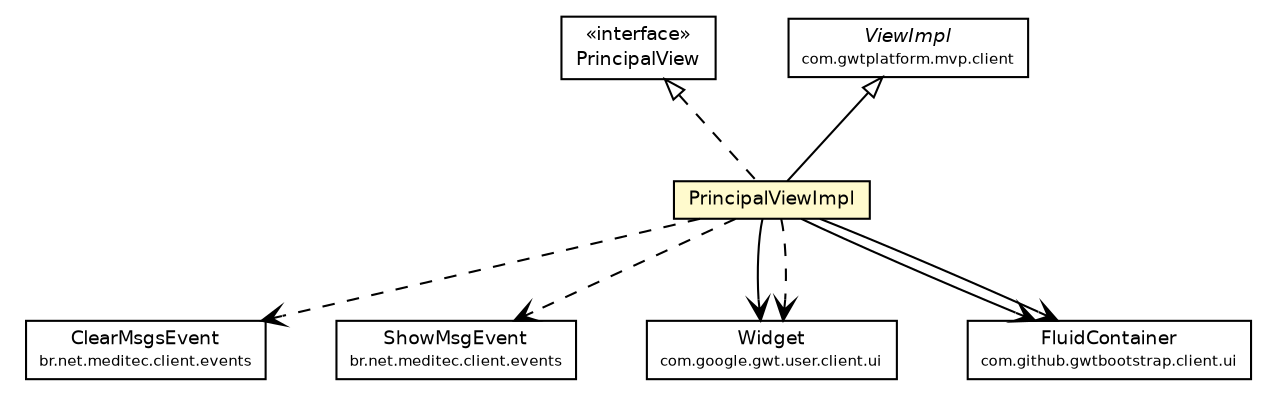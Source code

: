 #!/usr/local/bin/dot
#
# Class diagram 
# Generated by UmlGraph version 4.6 (http://www.spinellis.gr/sw/umlgraph)
#

digraph G {
	edge [fontname="Helvetica",fontsize=10,labelfontname="Helvetica",labelfontsize=10];
	node [fontname="Helvetica",fontsize=10,shape=plaintext];
	// br.net.meditec.client.events.ClearMsgsEvent
	c4680 [label=<<table border="0" cellborder="1" cellspacing="0" cellpadding="2" port="p" href="../../events/ClearMsgsEvent.html">
		<tr><td><table border="0" cellspacing="0" cellpadding="1">
			<tr><td> ClearMsgsEvent </td></tr>
			<tr><td><font point-size="7.0"> br.net.meditec.client.events </font></td></tr>
		</table></td></tr>
		</table>>, fontname="Helvetica", fontcolor="black", fontsize=9.0];
	// br.net.meditec.client.events.ShowMsgEvent
	c4694 [label=<<table border="0" cellborder="1" cellspacing="0" cellpadding="2" port="p" href="../../events/ShowMsgEvent.html">
		<tr><td><table border="0" cellspacing="0" cellpadding="1">
			<tr><td> ShowMsgEvent </td></tr>
			<tr><td><font point-size="7.0"> br.net.meditec.client.events </font></td></tr>
		</table></td></tr>
		</table>>, fontname="Helvetica", fontcolor="black", fontsize=9.0];
	// br.net.meditec.client.telas.principal.PrincipalViewImpl
	c4706 [label=<<table border="0" cellborder="1" cellspacing="0" cellpadding="2" port="p" bgcolor="lemonChiffon" href="./PrincipalViewImpl.html">
		<tr><td><table border="0" cellspacing="0" cellpadding="1">
			<tr><td> PrincipalViewImpl </td></tr>
		</table></td></tr>
		</table>>, fontname="Helvetica", fontcolor="black", fontsize=9.0];
	// br.net.meditec.client.telas.principal.PrincipalPresenter.PrincipalView
	c4709 [label=<<table border="0" cellborder="1" cellspacing="0" cellpadding="2" port="p" href="./PrincipalPresenter.PrincipalView.html">
		<tr><td><table border="0" cellspacing="0" cellpadding="1">
			<tr><td> &laquo;interface&raquo; </td></tr>
			<tr><td> PrincipalView </td></tr>
		</table></td></tr>
		</table>>, fontname="Helvetica", fontcolor="black", fontsize=9.0];
	//br.net.meditec.client.telas.principal.PrincipalViewImpl extends com.gwtplatform.mvp.client.ViewImpl
	c4735:p -> c4706:p [dir=back,arrowtail=empty];
	//br.net.meditec.client.telas.principal.PrincipalViewImpl implements br.net.meditec.client.telas.principal.PrincipalPresenter.PrincipalView
	c4709:p -> c4706:p [dir=back,arrowtail=empty,style=dashed];
	// br.net.meditec.client.telas.principal.PrincipalViewImpl NAVASSOC com.google.gwt.user.client.ui.Widget
	c4706:p -> c4736:p [taillabel="", label="", headlabel="", fontname="Helvetica", fontcolor="black", fontsize=10.0, color="black", arrowhead=open];
	// br.net.meditec.client.telas.principal.PrincipalViewImpl NAVASSOC com.github.gwtbootstrap.client.ui.FluidContainer
	c4706:p -> c4737:p [taillabel="", label="", headlabel="", fontname="Helvetica", fontcolor="black", fontsize=10.0, color="black", arrowhead=open];
	// br.net.meditec.client.telas.principal.PrincipalViewImpl NAVASSOC com.github.gwtbootstrap.client.ui.FluidContainer
	c4706:p -> c4737:p [taillabel="", label="", headlabel="", fontname="Helvetica", fontcolor="black", fontsize=10.0, color="black", arrowhead=open];
	// br.net.meditec.client.telas.principal.PrincipalViewImpl DEPEND br.net.meditec.client.events.ClearMsgsEvent
	c4706:p -> c4680:p [taillabel="", label="", headlabel="", fontname="Helvetica", fontcolor="black", fontsize=10.0, color="black", arrowhead=open, style=dashed];
	// br.net.meditec.client.telas.principal.PrincipalViewImpl DEPEND com.google.gwt.user.client.ui.Widget
	c4706:p -> c4736:p [taillabel="", label="", headlabel="", fontname="Helvetica", fontcolor="black", fontsize=10.0, color="black", arrowhead=open, style=dashed];
	// br.net.meditec.client.telas.principal.PrincipalViewImpl DEPEND br.net.meditec.client.events.ShowMsgEvent
	c4706:p -> c4694:p [taillabel="", label="", headlabel="", fontname="Helvetica", fontcolor="black", fontsize=10.0, color="black", arrowhead=open, style=dashed];
	// com.google.gwt.user.client.ui.Widget
	c4736 [label=<<table border="0" cellborder="1" cellspacing="0" cellpadding="2" port="p" href="http://java.sun.com/j2se/1.4.2/docs/api/com/google/gwt/user/client/ui/Widget.html">
		<tr><td><table border="0" cellspacing="0" cellpadding="1">
			<tr><td> Widget </td></tr>
			<tr><td><font point-size="7.0"> com.google.gwt.user.client.ui </font></td></tr>
		</table></td></tr>
		</table>>, fontname="Helvetica", fontcolor="black", fontsize=9.0];
	// com.gwtplatform.mvp.client.ViewImpl
	c4735 [label=<<table border="0" cellborder="1" cellspacing="0" cellpadding="2" port="p" href="http://java.sun.com/j2se/1.4.2/docs/api/com/gwtplatform/mvp/client/ViewImpl.html">
		<tr><td><table border="0" cellspacing="0" cellpadding="1">
			<tr><td><font face="Helvetica-Oblique"> ViewImpl </font></td></tr>
			<tr><td><font point-size="7.0"> com.gwtplatform.mvp.client </font></td></tr>
		</table></td></tr>
		</table>>, fontname="Helvetica", fontcolor="black", fontsize=9.0];
	// com.github.gwtbootstrap.client.ui.FluidContainer
	c4737 [label=<<table border="0" cellborder="1" cellspacing="0" cellpadding="2" port="p" href="http://java.sun.com/j2se/1.4.2/docs/api/com/github/gwtbootstrap/client/ui/FluidContainer.html">
		<tr><td><table border="0" cellspacing="0" cellpadding="1">
			<tr><td> FluidContainer </td></tr>
			<tr><td><font point-size="7.0"> com.github.gwtbootstrap.client.ui </font></td></tr>
		</table></td></tr>
		</table>>, fontname="Helvetica", fontcolor="black", fontsize=9.0];
}

